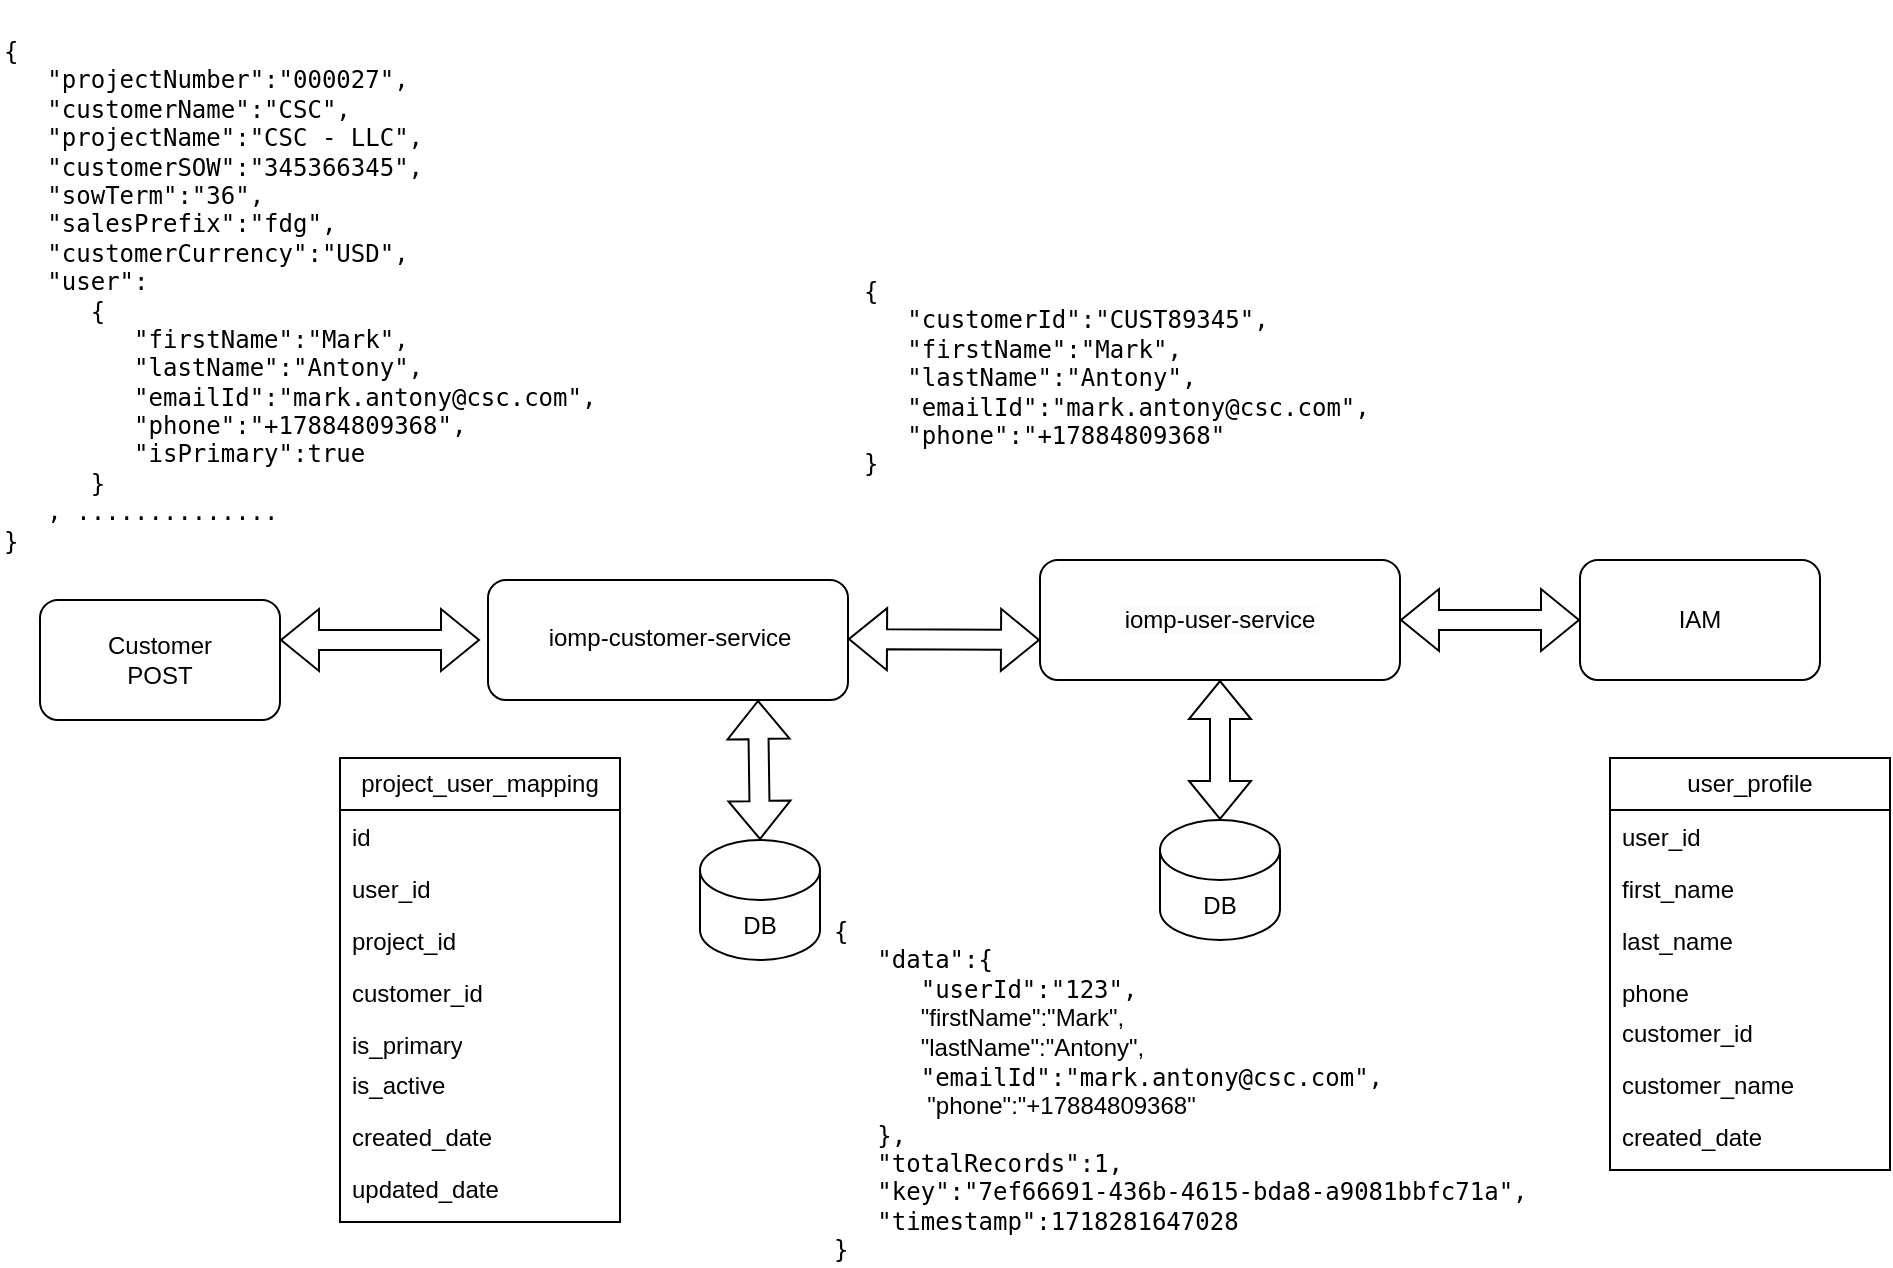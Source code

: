 <mxfile version="24.6.5" type="github">
  <diagram name="Page-1" id="BYTXbC25DRY8ZI2Z7DPX">
    <mxGraphModel dx="1026" dy="566" grid="1" gridSize="10" guides="1" tooltips="1" connect="1" arrows="1" fold="1" page="1" pageScale="1" pageWidth="827" pageHeight="1169" math="0" shadow="0">
      <root>
        <mxCell id="0" />
        <mxCell id="1" parent="0" />
        <mxCell id="M__pvSeYkyBA2umGWvLx-5" value="&lt;div&gt;Customer&lt;/div&gt;&lt;div&gt;POST&lt;/div&gt;" style="rounded=1;whiteSpace=wrap;html=1;" parent="1" vertex="1">
          <mxGeometry x="100" y="300" width="120" height="60" as="geometry" />
        </mxCell>
        <mxCell id="M__pvSeYkyBA2umGWvLx-6" value="" style="rounded=1;whiteSpace=wrap;html=1;" parent="1" vertex="1">
          <mxGeometry x="324" y="290" width="180" height="60" as="geometry" />
        </mxCell>
        <mxCell id="M__pvSeYkyBA2umGWvLx-7" value="iomp-customer-service" style="text;html=1;align=center;verticalAlign=middle;whiteSpace=wrap;rounded=0;" parent="1" vertex="1">
          <mxGeometry x="350" y="307.5" width="130" height="22.5" as="geometry" />
        </mxCell>
        <mxCell id="M__pvSeYkyBA2umGWvLx-13" value="" style="shape=flexArrow;endArrow=classic;startArrow=classic;html=1;rounded=0;" parent="1" edge="1">
          <mxGeometry width="100" height="100" relative="1" as="geometry">
            <mxPoint x="220" y="320" as="sourcePoint" />
            <mxPoint x="320" y="320" as="targetPoint" />
          </mxGeometry>
        </mxCell>
        <mxCell id="M__pvSeYkyBA2umGWvLx-14" value="" style="shape=flexArrow;endArrow=classic;startArrow=classic;html=1;rounded=0;" parent="1" edge="1">
          <mxGeometry width="100" height="100" relative="1" as="geometry">
            <mxPoint x="504" y="319.5" as="sourcePoint" />
            <mxPoint x="600" y="320" as="targetPoint" />
          </mxGeometry>
        </mxCell>
        <mxCell id="M__pvSeYkyBA2umGWvLx-25" value="DB" style="shape=cylinder3;whiteSpace=wrap;html=1;boundedLbl=1;backgroundOutline=1;size=15;" parent="1" vertex="1">
          <mxGeometry x="430" y="420" width="60" height="60" as="geometry" />
        </mxCell>
        <mxCell id="eWnXWsVsrv5pQYVKBkyM-1" value="&lt;pre style=&quot;margin-top: 0px;&quot;&gt;&lt;pre&gt;&lt;pre&gt;&lt;pre&gt;&lt;span dir=&quot;ltr&quot; class=&quot;ui-provider a b c d e f g h i j k l m n o p q r s t u v w x y z ab ac ae af ag ah ai aj ak&quot;&gt;&lt;p&gt;{&lt;br&gt;   &quot;projectNumber&quot;:&quot;000027&quot;,&lt;br&gt;   &quot;customerName&quot;:&quot;CSC&quot;,&lt;br&gt;   &quot;projectName&quot;:&quot;CSC - LLC&quot;,&lt;br&gt;   &quot;customerSOW&quot;:&quot;345366345&quot;,&lt;br&gt;   &quot;sowTerm&quot;:&quot;36&quot;,&lt;br&gt;   &quot;salesPrefix&quot;:&quot;fdg&quot;,&lt;br&gt;   &quot;customerCurrency&quot;:&quot;USD&quot;,&lt;br&gt;   &quot;user&quot;:&lt;br&gt;      {&lt;br&gt;         &quot;firstName&quot;:&quot;Mark&quot;,&lt;br&gt;         &quot;lastName&quot;:&quot;Antony&quot;,&lt;br&gt;         &quot;emailId&quot;:&quot;mark.antony@csc.com&quot;,&lt;br&gt;         &quot;phone&quot;:&quot;+17884809368&quot;,&lt;br&gt;         &quot;isPrimary&quot;:true&lt;br&gt;      }&lt;br&gt;   , ..............&lt;br&gt;}&lt;br&gt;&lt;/p&gt;&lt;p&gt;&lt;/p&gt;&lt;/span&gt;&lt;/pre&gt;&lt;/pre&gt;&lt;/pre&gt;&lt;/pre&gt;" style="text;html=1;whiteSpace=wrap;overflow=hidden;rounded=0;align=left;" parent="1" vertex="1">
          <mxGeometry x="80" width="360" height="290" as="geometry" />
        </mxCell>
        <mxCell id="0USdb_t3DaOtPhE5vXOL-1" value="&lt;span style=&quot;color: rgb(0, 0, 0); font-family: Helvetica; font-size: 12px; font-style: normal; font-variant-ligatures: normal; font-variant-caps: normal; font-weight: 400; letter-spacing: normal; orphans: 2; text-align: center; text-indent: 0px; text-transform: none; widows: 2; word-spacing: 0px; -webkit-text-stroke-width: 0px; white-space: normal; background-color: rgb(251, 251, 251); text-decoration-thickness: initial; text-decoration-style: initial; text-decoration-color: initial; display: inline !important; float: none;&quot;&gt;iomp-user-service&lt;/span&gt;" style="rounded=1;whiteSpace=wrap;html=1;" parent="1" vertex="1">
          <mxGeometry x="600" y="280" width="180" height="60" as="geometry" />
        </mxCell>
        <mxCell id="0USdb_t3DaOtPhE5vXOL-2" value="DB" style="shape=cylinder3;whiteSpace=wrap;html=1;boundedLbl=1;backgroundOutline=1;size=15;" parent="1" vertex="1">
          <mxGeometry x="660" y="410" width="60" height="60" as="geometry" />
        </mxCell>
        <mxCell id="0USdb_t3DaOtPhE5vXOL-3" value="" style="shape=flexArrow;endArrow=classic;startArrow=classic;html=1;rounded=0;entryX=0.75;entryY=1;entryDx=0;entryDy=0;exitX=0.5;exitY=0;exitDx=0;exitDy=0;exitPerimeter=0;" parent="1" source="M__pvSeYkyBA2umGWvLx-25" target="M__pvSeYkyBA2umGWvLx-6" edge="1">
          <mxGeometry width="100" height="100" relative="1" as="geometry">
            <mxPoint x="450" y="390" as="sourcePoint" />
            <mxPoint x="550" y="290" as="targetPoint" />
          </mxGeometry>
        </mxCell>
        <mxCell id="0USdb_t3DaOtPhE5vXOL-5" value="" style="shape=flexArrow;endArrow=classic;startArrow=classic;html=1;rounded=0;exitX=0.5;exitY=0;exitDx=0;exitDy=0;exitPerimeter=0;entryX=0.5;entryY=1;entryDx=0;entryDy=0;" parent="1" source="0USdb_t3DaOtPhE5vXOL-2" target="0USdb_t3DaOtPhE5vXOL-1" edge="1">
          <mxGeometry width="100" height="100" relative="1" as="geometry">
            <mxPoint x="470" y="430" as="sourcePoint" />
            <mxPoint x="550" y="370" as="targetPoint" />
          </mxGeometry>
        </mxCell>
        <mxCell id="0USdb_t3DaOtPhE5vXOL-6" value="&lt;pre style=&quot;margin-top: 0px;&quot;&gt;&lt;pre&gt;&lt;pre&gt;&lt;pre&gt;&lt;span dir=&quot;ltr&quot; class=&quot;ui-provider a b c d e f g h i j k l m n o p q r s t u v w x y z ab ac ae af ag ah ai aj ak&quot;&gt;&lt;pre&gt;{&lt;br&gt;   &quot;customerId&quot;:&quot;CUST89345&quot;,&lt;br&gt;   &quot;firstName&quot;:&quot;Mark&quot;,&lt;br&gt;   &quot;lastName&quot;:&quot;Antony&quot;,&lt;br&gt;   &quot;emailId&quot;:&quot;mark.antony@csc.com&quot;,&lt;br&gt;   &quot;phone&quot;:&quot;+17884809368&quot;&lt;br&gt;}&lt;br&gt;&lt;/pre&gt;&lt;/span&gt;&lt;/pre&gt;&lt;/pre&gt;&lt;/pre&gt;&lt;/pre&gt;" style="text;html=1;whiteSpace=wrap;overflow=hidden;rounded=0;align=left;" parent="1" vertex="1">
          <mxGeometry x="510" y="120" width="390" height="180" as="geometry" />
        </mxCell>
        <mxCell id="0USdb_t3DaOtPhE5vXOL-7" value="&lt;pre style=&quot;margin-top: 0px;&quot;&gt;&lt;pre&gt;&lt;pre&gt;&lt;pre&gt;&lt;span dir=&quot;ltr&quot; class=&quot;ui-provider a b c d e f g h i j k l m n o p q r s t u v w x y z ab ac ae af ag ah ai aj ak&quot;&gt;&lt;pre&gt;&lt;pre&gt;&lt;pre&gt;{&lt;br&gt;   &quot;data&quot;:{&lt;br&gt;      &quot;userId&quot;:&quot;123&quot;,&lt;br&gt;      &lt;span style=&quot;white-space: normal; font-size: 9pt; line-height: 13.8px; font-family: Calibri, sans-serif;&quot; lang=&quot;EN-US&quot;&gt;&quot;firstName&quot;:&quot;Mark&quot;,&lt;br&gt;&amp;nbsp; &amp;nbsp; &amp;nbsp; &amp;nbsp; &amp;nbsp; &amp;nbsp; &amp;nbsp;&quot;lastName&quot;:&quot;Antony&quot;,&lt;/span&gt;&lt;span style=&quot;white-space: normal; font-size: 9pt; line-height: 13.8px; font-family: Calibri, sans-serif;&quot; lang=&quot;EN-US&quot;&gt;&lt;br&gt;&lt;/span&gt;      &quot;emailId&quot;:&quot;mark.antony@csc.com&quot;,&lt;br&gt;&lt;span style=&quot;background-color: initial; font-family: Helvetica; white-space: normal;&quot;&gt;&amp;nbsp; &amp;nbsp; &amp;nbsp; &amp;nbsp; &amp;nbsp; &amp;nbsp; &amp;nbsp; &quot;phone&quot;:&quot;+17884809368&quot;&lt;br&gt;&lt;/span&gt;   },&lt;br&gt;   &quot;totalRecords&quot;:1,&lt;br&gt;   &quot;key&quot;:&quot;7ef66691-436b-4615-bda8-a9081bbfc71a&quot;,&lt;br&gt;   &quot;timestamp&quot;:1718281647028&lt;br&gt;}&lt;/pre&gt;&lt;/pre&gt;&lt;blockquote&gt;&lt;span style=&quot;font-size: medium; white-space: normal;&quot;&gt;&lt;/span&gt;&lt;/blockquote&gt;&lt;/pre&gt;&lt;/span&gt;&lt;/pre&gt;&lt;/pre&gt;&lt;/pre&gt;&lt;/pre&gt;" style="text;html=1;whiteSpace=wrap;overflow=hidden;rounded=0;align=left;" parent="1" vertex="1">
          <mxGeometry x="495" y="440" width="390" height="190" as="geometry" />
        </mxCell>
        <mxCell id="0USdb_t3DaOtPhE5vXOL-8" value="IAM" style="rounded=1;whiteSpace=wrap;html=1;" parent="1" vertex="1">
          <mxGeometry x="870" y="280" width="120" height="60" as="geometry" />
        </mxCell>
        <mxCell id="0USdb_t3DaOtPhE5vXOL-10" value="" style="shape=flexArrow;endArrow=classic;startArrow=classic;html=1;rounded=0;entryX=0;entryY=0.5;entryDx=0;entryDy=0;exitX=1;exitY=0.5;exitDx=0;exitDy=0;" parent="1" source="0USdb_t3DaOtPhE5vXOL-1" target="0USdb_t3DaOtPhE5vXOL-8" edge="1">
          <mxGeometry width="100" height="100" relative="1" as="geometry">
            <mxPoint x="780" y="320" as="sourcePoint" />
            <mxPoint x="880" y="220" as="targetPoint" />
          </mxGeometry>
        </mxCell>
        <mxCell id="0USdb_t3DaOtPhE5vXOL-11" value="user_profile" style="swimlane;fontStyle=0;childLayout=stackLayout;horizontal=1;startSize=26;fillColor=none;horizontalStack=0;resizeParent=1;resizeParentMax=0;resizeLast=0;collapsible=1;marginBottom=0;whiteSpace=wrap;html=1;" parent="1" vertex="1">
          <mxGeometry x="885" y="379" width="140" height="206" as="geometry" />
        </mxCell>
        <mxCell id="0USdb_t3DaOtPhE5vXOL-12" value="user_id" style="text;strokeColor=none;fillColor=none;align=left;verticalAlign=top;spacingLeft=4;spacingRight=4;overflow=hidden;rotatable=0;points=[[0,0.5],[1,0.5]];portConstraint=eastwest;whiteSpace=wrap;html=1;" parent="0USdb_t3DaOtPhE5vXOL-11" vertex="1">
          <mxGeometry y="26" width="140" height="26" as="geometry" />
        </mxCell>
        <mxCell id="0USdb_t3DaOtPhE5vXOL-13" value="first_name" style="text;strokeColor=none;fillColor=none;align=left;verticalAlign=top;spacingLeft=4;spacingRight=4;overflow=hidden;rotatable=0;points=[[0,0.5],[1,0.5]];portConstraint=eastwest;whiteSpace=wrap;html=1;" parent="0USdb_t3DaOtPhE5vXOL-11" vertex="1">
          <mxGeometry y="52" width="140" height="26" as="geometry" />
        </mxCell>
        <mxCell id="0USdb_t3DaOtPhE5vXOL-14" value="last_name" style="text;strokeColor=none;fillColor=none;align=left;verticalAlign=top;spacingLeft=4;spacingRight=4;overflow=hidden;rotatable=0;points=[[0,0.5],[1,0.5]];portConstraint=eastwest;whiteSpace=wrap;html=1;" parent="0USdb_t3DaOtPhE5vXOL-11" vertex="1">
          <mxGeometry y="78" width="140" height="26" as="geometry" />
        </mxCell>
        <mxCell id="0USdb_t3DaOtPhE5vXOL-16" value="&lt;div&gt;phone&lt;/div&gt;" style="text;strokeColor=none;fillColor=none;align=left;verticalAlign=top;spacingLeft=4;spacingRight=4;overflow=hidden;rotatable=0;points=[[0,0.5],[1,0.5]];portConstraint=eastwest;whiteSpace=wrap;html=1;" parent="0USdb_t3DaOtPhE5vXOL-11" vertex="1">
          <mxGeometry y="104" width="140" height="20" as="geometry" />
        </mxCell>
        <mxCell id="0USdb_t3DaOtPhE5vXOL-15" value="customer_id" style="text;strokeColor=none;fillColor=none;align=left;verticalAlign=top;spacingLeft=4;spacingRight=4;overflow=hidden;rotatable=0;points=[[0,0.5],[1,0.5]];portConstraint=eastwest;whiteSpace=wrap;html=1;" parent="0USdb_t3DaOtPhE5vXOL-11" vertex="1">
          <mxGeometry y="124" width="140" height="26" as="geometry" />
        </mxCell>
        <mxCell id="0USdb_t3DaOtPhE5vXOL-18" value="customer_name" style="text;strokeColor=none;fillColor=none;align=left;verticalAlign=top;spacingLeft=4;spacingRight=4;overflow=hidden;rotatable=0;points=[[0,0.5],[1,0.5]];portConstraint=eastwest;whiteSpace=wrap;html=1;" parent="0USdb_t3DaOtPhE5vXOL-11" vertex="1">
          <mxGeometry y="150" width="140" height="26" as="geometry" />
        </mxCell>
        <mxCell id="0USdb_t3DaOtPhE5vXOL-17" value="&lt;div&gt;created_date&lt;/div&gt;" style="text;strokeColor=none;fillColor=none;align=left;verticalAlign=top;spacingLeft=4;spacingRight=4;overflow=hidden;rotatable=0;points=[[0,0.5],[1,0.5]];portConstraint=eastwest;whiteSpace=wrap;html=1;" parent="0USdb_t3DaOtPhE5vXOL-11" vertex="1">
          <mxGeometry y="176" width="140" height="30" as="geometry" />
        </mxCell>
        <mxCell id="0USdb_t3DaOtPhE5vXOL-19" value="project_user_mapping" style="swimlane;fontStyle=0;childLayout=stackLayout;horizontal=1;startSize=26;fillColor=none;horizontalStack=0;resizeParent=1;resizeParentMax=0;resizeLast=0;collapsible=1;marginBottom=0;whiteSpace=wrap;html=1;" parent="1" vertex="1">
          <mxGeometry x="250" y="379" width="140" height="232" as="geometry" />
        </mxCell>
        <mxCell id="0USdb_t3DaOtPhE5vXOL-20" value="id" style="text;strokeColor=none;fillColor=none;align=left;verticalAlign=top;spacingLeft=4;spacingRight=4;overflow=hidden;rotatable=0;points=[[0,0.5],[1,0.5]];portConstraint=eastwest;whiteSpace=wrap;html=1;" parent="0USdb_t3DaOtPhE5vXOL-19" vertex="1">
          <mxGeometry y="26" width="140" height="26" as="geometry" />
        </mxCell>
        <mxCell id="0USdb_t3DaOtPhE5vXOL-27" value="user_id" style="text;strokeColor=none;fillColor=none;align=left;verticalAlign=top;spacingLeft=4;spacingRight=4;overflow=hidden;rotatable=0;points=[[0,0.5],[1,0.5]];portConstraint=eastwest;whiteSpace=wrap;html=1;" parent="0USdb_t3DaOtPhE5vXOL-19" vertex="1">
          <mxGeometry y="52" width="140" height="26" as="geometry" />
        </mxCell>
        <mxCell id="0USdb_t3DaOtPhE5vXOL-21" value="project_id" style="text;strokeColor=none;fillColor=none;align=left;verticalAlign=top;spacingLeft=4;spacingRight=4;overflow=hidden;rotatable=0;points=[[0,0.5],[1,0.5]];portConstraint=eastwest;whiteSpace=wrap;html=1;" parent="0USdb_t3DaOtPhE5vXOL-19" vertex="1">
          <mxGeometry y="78" width="140" height="26" as="geometry" />
        </mxCell>
        <mxCell id="0USdb_t3DaOtPhE5vXOL-22" value="customer_id" style="text;strokeColor=none;fillColor=none;align=left;verticalAlign=top;spacingLeft=4;spacingRight=4;overflow=hidden;rotatable=0;points=[[0,0.5],[1,0.5]];portConstraint=eastwest;whiteSpace=wrap;html=1;" parent="0USdb_t3DaOtPhE5vXOL-19" vertex="1">
          <mxGeometry y="104" width="140" height="26" as="geometry" />
        </mxCell>
        <mxCell id="0USdb_t3DaOtPhE5vXOL-23" value="&lt;div&gt;is_primary&lt;/div&gt;" style="text;strokeColor=none;fillColor=none;align=left;verticalAlign=top;spacingLeft=4;spacingRight=4;overflow=hidden;rotatable=0;points=[[0,0.5],[1,0.5]];portConstraint=eastwest;whiteSpace=wrap;html=1;" parent="0USdb_t3DaOtPhE5vXOL-19" vertex="1">
          <mxGeometry y="130" width="140" height="20" as="geometry" />
        </mxCell>
        <mxCell id="0USdb_t3DaOtPhE5vXOL-24" value="is_active" style="text;strokeColor=none;fillColor=none;align=left;verticalAlign=top;spacingLeft=4;spacingRight=4;overflow=hidden;rotatable=0;points=[[0,0.5],[1,0.5]];portConstraint=eastwest;whiteSpace=wrap;html=1;" parent="0USdb_t3DaOtPhE5vXOL-19" vertex="1">
          <mxGeometry y="150" width="140" height="26" as="geometry" />
        </mxCell>
        <mxCell id="0USdb_t3DaOtPhE5vXOL-25" value="created_date" style="text;strokeColor=none;fillColor=none;align=left;verticalAlign=top;spacingLeft=4;spacingRight=4;overflow=hidden;rotatable=0;points=[[0,0.5],[1,0.5]];portConstraint=eastwest;whiteSpace=wrap;html=1;" parent="0USdb_t3DaOtPhE5vXOL-19" vertex="1">
          <mxGeometry y="176" width="140" height="26" as="geometry" />
        </mxCell>
        <mxCell id="0USdb_t3DaOtPhE5vXOL-26" value="&lt;div&gt;updated_date&lt;/div&gt;" style="text;strokeColor=none;fillColor=none;align=left;verticalAlign=top;spacingLeft=4;spacingRight=4;overflow=hidden;rotatable=0;points=[[0,0.5],[1,0.5]];portConstraint=eastwest;whiteSpace=wrap;html=1;" parent="0USdb_t3DaOtPhE5vXOL-19" vertex="1">
          <mxGeometry y="202" width="140" height="30" as="geometry" />
        </mxCell>
      </root>
    </mxGraphModel>
  </diagram>
</mxfile>
